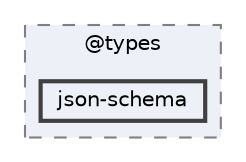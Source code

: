 digraph "pkiclassroomrescheduler/src/main/frontend/node_modules/@types/json-schema"
{
 // LATEX_PDF_SIZE
  bgcolor="transparent";
  edge [fontname=Helvetica,fontsize=10,labelfontname=Helvetica,labelfontsize=10];
  node [fontname=Helvetica,fontsize=10,shape=box,height=0.2,width=0.4];
  compound=true
  subgraph clusterdir_4e994157bc6d0b5f80f6b9b3b1e8b410 {
    graph [ bgcolor="#edf0f7", pencolor="grey50", label="@types", fontname=Helvetica,fontsize=10 style="filled,dashed", URL="dir_4e994157bc6d0b5f80f6b9b3b1e8b410.html",tooltip=""]
  dir_d3388dccd797d56a4046052c0e8e01fb [label="json-schema", fillcolor="#edf0f7", color="grey25", style="filled,bold", URL="dir_d3388dccd797d56a4046052c0e8e01fb.html",tooltip=""];
  }
}
